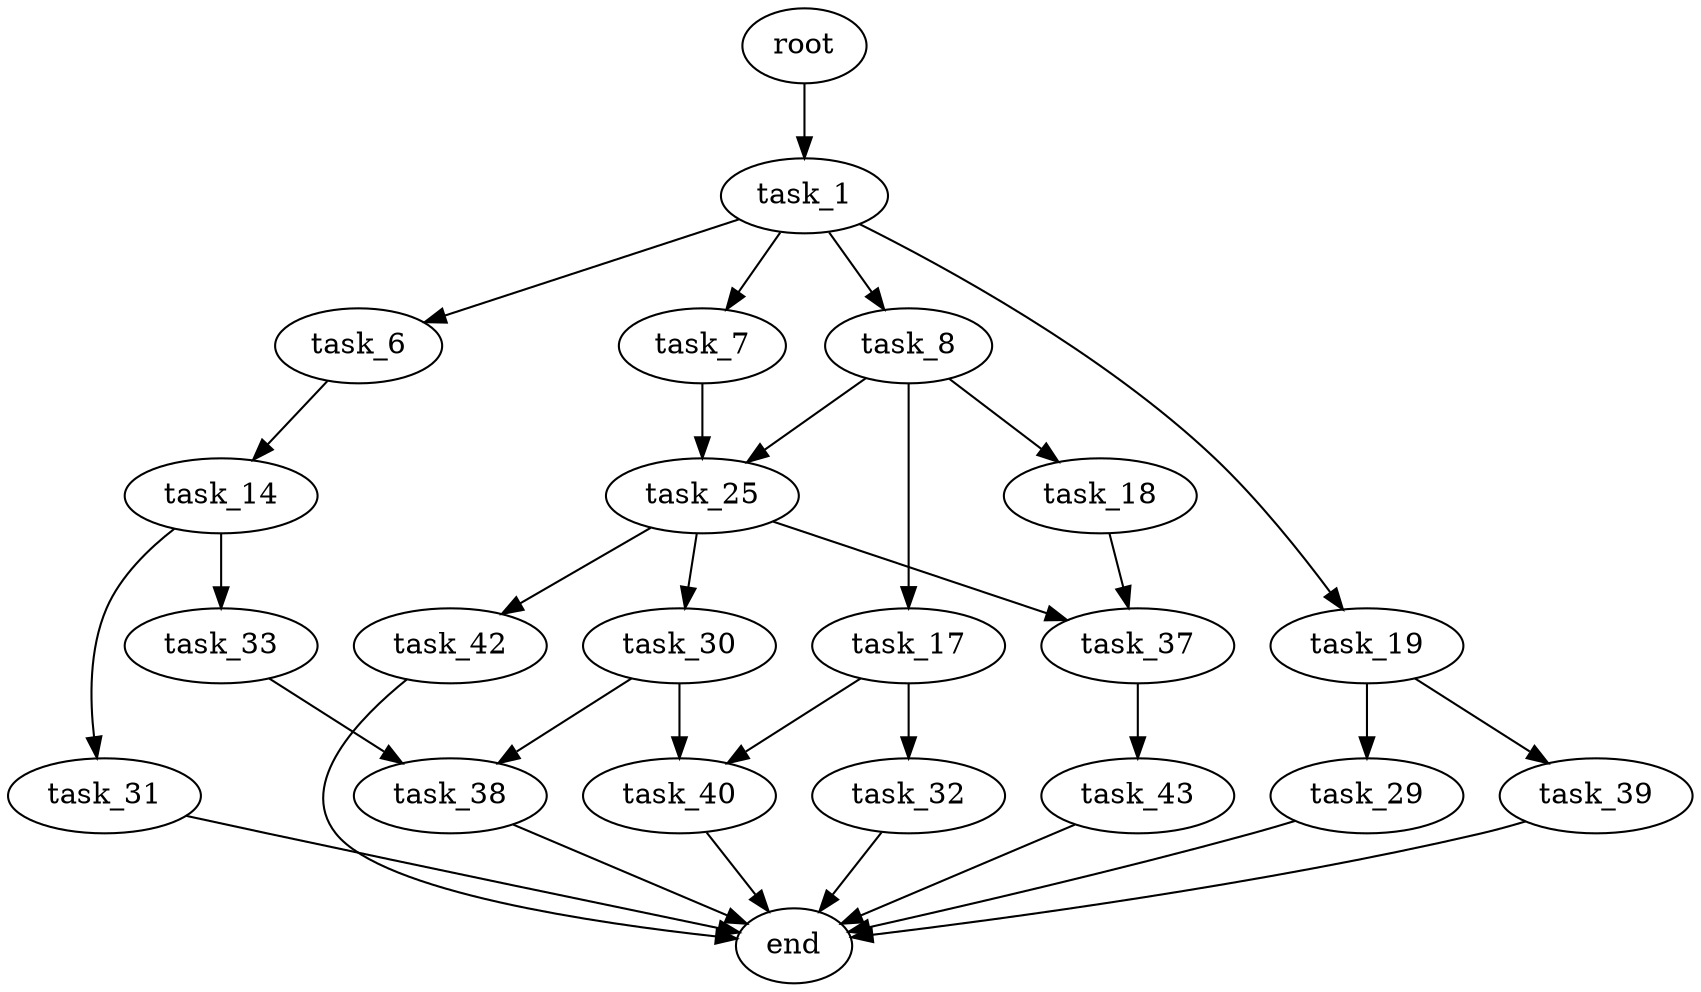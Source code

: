 digraph G {
  root [size="0.000000"];
  task_1 [size="37137691200.000000"];
  task_6 [size="7443226432.000000"];
  task_7 [size="579874355447.000000"];
  task_8 [size="682015342476.000000"];
  task_19 [size="14586798019.000000"];
  task_14 [size="23058743992.000000"];
  task_25 [size="231928233984.000000"];
  task_17 [size="3521013329.000000"];
  task_18 [size="109302534120.000000"];
  task_31 [size="457216957469.000000"];
  task_33 [size="231928233984.000000"];
  task_32 [size="62408545483.000000"];
  task_40 [size="98881379686.000000"];
  task_37 [size="880210034988.000000"];
  task_29 [size="134217728000.000000"];
  task_39 [size="100243878899.000000"];
  task_30 [size="19860987735.000000"];
  task_42 [size="1243368194.000000"];
  end [size="0.000000"];
  task_38 [size="22193388096.000000"];
  task_43 [size="68719476736.000000"];

  root -> task_1 [size="1.000000"];
  task_1 -> task_6 [size="838860800.000000"];
  task_1 -> task_7 [size="838860800.000000"];
  task_1 -> task_8 [size="838860800.000000"];
  task_1 -> task_19 [size="838860800.000000"];
  task_6 -> task_14 [size="679477248.000000"];
  task_7 -> task_25 [size="838860800.000000"];
  task_8 -> task_17 [size="536870912.000000"];
  task_8 -> task_18 [size="536870912.000000"];
  task_8 -> task_25 [size="536870912.000000"];
  task_19 -> task_29 [size="679477248.000000"];
  task_19 -> task_39 [size="679477248.000000"];
  task_14 -> task_31 [size="679477248.000000"];
  task_14 -> task_33 [size="679477248.000000"];
  task_25 -> task_30 [size="301989888.000000"];
  task_25 -> task_37 [size="301989888.000000"];
  task_25 -> task_42 [size="301989888.000000"];
  task_17 -> task_32 [size="134217728.000000"];
  task_17 -> task_40 [size="134217728.000000"];
  task_18 -> task_37 [size="134217728.000000"];
  task_31 -> end [size="1.000000"];
  task_33 -> task_38 [size="301989888.000000"];
  task_32 -> end [size="1.000000"];
  task_40 -> end [size="1.000000"];
  task_37 -> task_43 [size="679477248.000000"];
  task_29 -> end [size="1.000000"];
  task_39 -> end [size="1.000000"];
  task_30 -> task_38 [size="75497472.000000"];
  task_30 -> task_40 [size="75497472.000000"];
  task_42 -> end [size="1.000000"];
  task_38 -> end [size="1.000000"];
  task_43 -> end [size="1.000000"];
}
